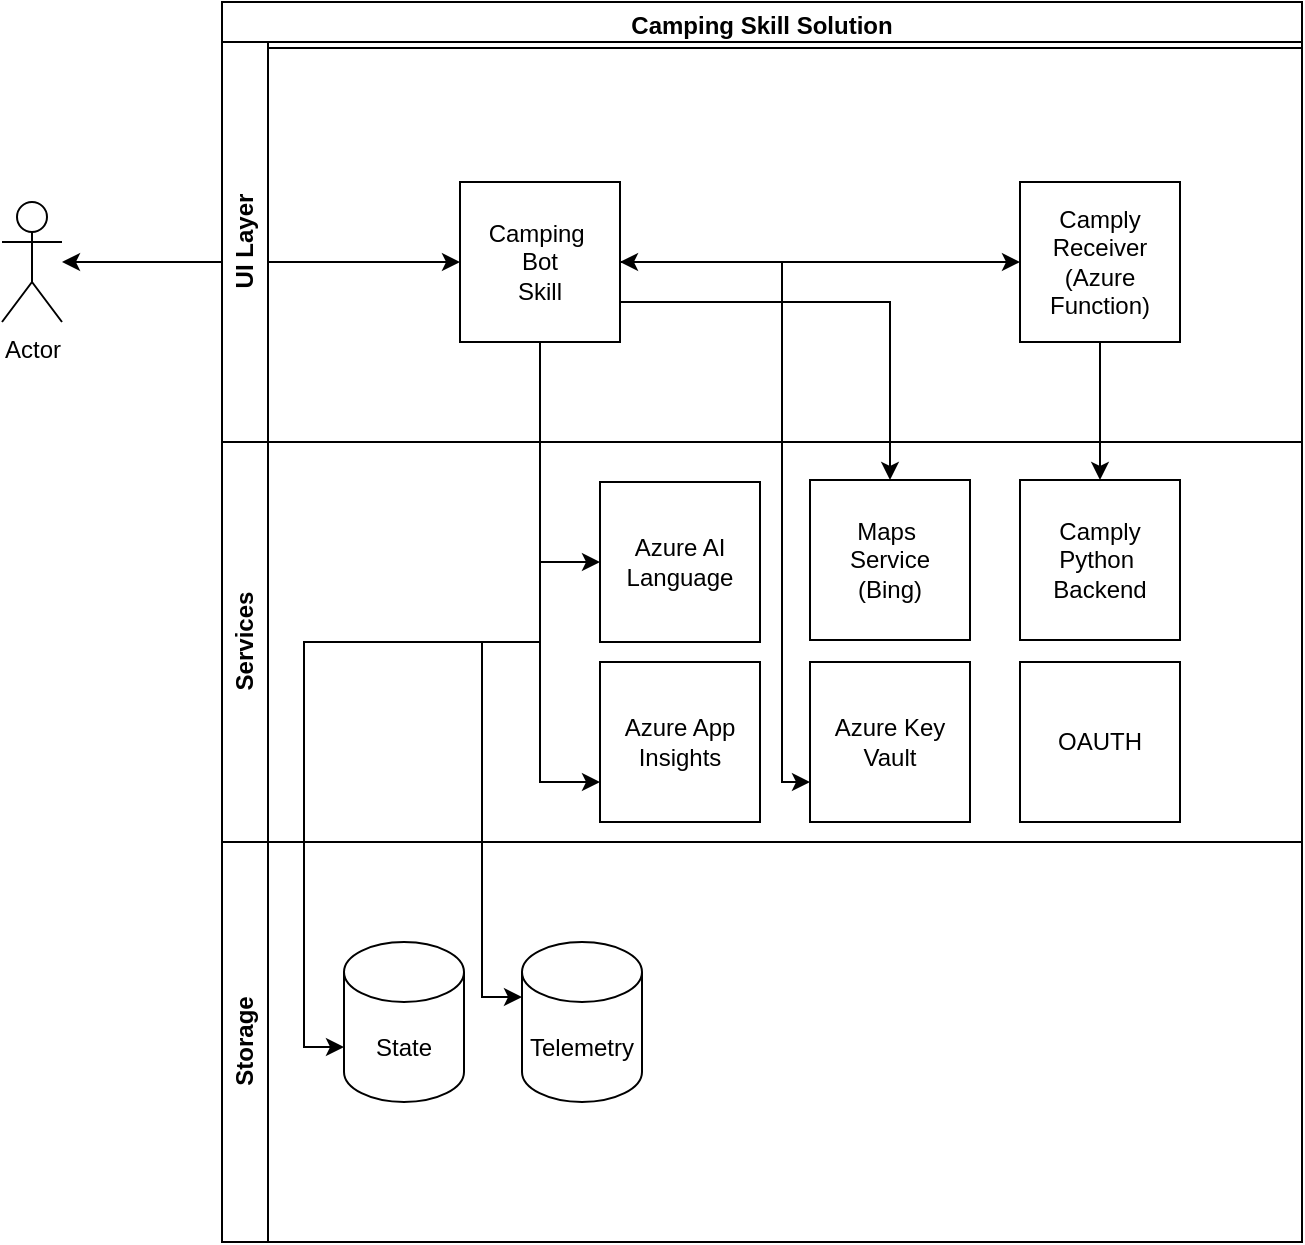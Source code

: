 <mxfile version="24.7.8">
  <diagram name="Page-1" id="t3Og4C455MdC-q9EuQs7">
    <mxGraphModel dx="786" dy="523" grid="1" gridSize="10" guides="1" tooltips="1" connect="1" arrows="1" fold="1" page="1" pageScale="1" pageWidth="850" pageHeight="1100" math="0" shadow="0">
      <root>
        <mxCell id="0" />
        <mxCell id="1" parent="0" />
        <mxCell id="W5rD-V6u1DY2A-7M9vGM-5" value="" style="edgeStyle=orthogonalEdgeStyle;rounded=0;orthogonalLoop=1;jettySize=auto;html=1;startArrow=classic;startFill=1;" edge="1" parent="1" source="W5rD-V6u1DY2A-7M9vGM-1" target="W5rD-V6u1DY2A-7M9vGM-4">
          <mxGeometry relative="1" as="geometry" />
        </mxCell>
        <mxCell id="W5rD-V6u1DY2A-7M9vGM-15" style="edgeStyle=orthogonalEdgeStyle;rounded=0;orthogonalLoop=1;jettySize=auto;html=1;entryX=0;entryY=0.5;entryDx=0;entryDy=0;exitX=0.5;exitY=1;exitDx=0;exitDy=0;" edge="1" parent="1" source="W5rD-V6u1DY2A-7M9vGM-1" target="W5rD-V6u1DY2A-7M9vGM-14">
          <mxGeometry relative="1" as="geometry">
            <mxPoint x="300" y="390" as="targetPoint" />
            <mxPoint x="260" y="210" as="sourcePoint" />
          </mxGeometry>
        </mxCell>
        <mxCell id="W5rD-V6u1DY2A-7M9vGM-17" style="edgeStyle=orthogonalEdgeStyle;rounded=0;orthogonalLoop=1;jettySize=auto;html=1;exitX=1;exitY=0.75;exitDx=0;exitDy=0;" edge="1" parent="1" source="W5rD-V6u1DY2A-7M9vGM-1" target="W5rD-V6u1DY2A-7M9vGM-16">
          <mxGeometry relative="1" as="geometry" />
        </mxCell>
        <mxCell id="W5rD-V6u1DY2A-7M9vGM-23" style="edgeStyle=orthogonalEdgeStyle;rounded=0;orthogonalLoop=1;jettySize=auto;html=1;entryX=0;entryY=0.75;entryDx=0;entryDy=0;" edge="1" parent="1" source="W5rD-V6u1DY2A-7M9vGM-1" target="W5rD-V6u1DY2A-7M9vGM-20">
          <mxGeometry relative="1" as="geometry" />
        </mxCell>
        <mxCell id="W5rD-V6u1DY2A-7M9vGM-24" style="edgeStyle=orthogonalEdgeStyle;rounded=0;orthogonalLoop=1;jettySize=auto;html=1;entryX=0;entryY=0.75;entryDx=0;entryDy=0;" edge="1" parent="1" source="W5rD-V6u1DY2A-7M9vGM-1" target="W5rD-V6u1DY2A-7M9vGM-21">
          <mxGeometry relative="1" as="geometry">
            <Array as="points">
              <mxPoint x="460" y="170" />
              <mxPoint x="460" y="430" />
            </Array>
          </mxGeometry>
        </mxCell>
        <mxCell id="W5rD-V6u1DY2A-7M9vGM-1" value="Camping&amp;nbsp;&lt;div&gt;Bot&lt;/div&gt;&lt;div&gt;Skill&lt;/div&gt;" style="whiteSpace=wrap;html=1;aspect=fixed;" vertex="1" parent="1">
          <mxGeometry x="299" y="130" width="80" height="80" as="geometry" />
        </mxCell>
        <mxCell id="W5rD-V6u1DY2A-7M9vGM-3" value="" style="edgeStyle=orthogonalEdgeStyle;rounded=0;orthogonalLoop=1;jettySize=auto;html=1;startArrow=classic;startFill=1;" edge="1" parent="1" source="W5rD-V6u1DY2A-7M9vGM-2" target="W5rD-V6u1DY2A-7M9vGM-1">
          <mxGeometry relative="1" as="geometry" />
        </mxCell>
        <mxCell id="W5rD-V6u1DY2A-7M9vGM-2" value="Actor" style="shape=umlActor;verticalLabelPosition=bottom;verticalAlign=top;html=1;outlineConnect=0;" vertex="1" parent="1">
          <mxGeometry x="70" y="140" width="30" height="60" as="geometry" />
        </mxCell>
        <mxCell id="W5rD-V6u1DY2A-7M9vGM-8" value="Camping Skill Solution" style="swimlane;whiteSpace=wrap;html=1;" vertex="1" parent="1">
          <mxGeometry x="180" y="40" width="540" height="620" as="geometry" />
        </mxCell>
        <mxCell id="W5rD-V6u1DY2A-7M9vGM-10" value="UI Layer" style="swimlane;horizontal=0;whiteSpace=wrap;html=1;" vertex="1" parent="W5rD-V6u1DY2A-7M9vGM-8">
          <mxGeometry y="20" width="540" height="200" as="geometry" />
        </mxCell>
        <mxCell id="W5rD-V6u1DY2A-7M9vGM-11" value="Services" style="swimlane;horizontal=0;whiteSpace=wrap;html=1;" vertex="1" parent="W5rD-V6u1DY2A-7M9vGM-8">
          <mxGeometry y="220" width="540" height="200" as="geometry" />
        </mxCell>
        <mxCell id="W5rD-V6u1DY2A-7M9vGM-4" value="Camply Receiver&lt;div&gt;(Azure&lt;/div&gt;&lt;div&gt;Function)&lt;/div&gt;" style="whiteSpace=wrap;html=1;aspect=fixed;" vertex="1" parent="W5rD-V6u1DY2A-7M9vGM-11">
          <mxGeometry x="399" y="-130" width="80" height="80" as="geometry" />
        </mxCell>
        <mxCell id="W5rD-V6u1DY2A-7M9vGM-7" value="" style="edgeStyle=orthogonalEdgeStyle;rounded=0;orthogonalLoop=1;jettySize=auto;html=1;exitX=0.5;exitY=1;exitDx=0;exitDy=0;" edge="1" parent="W5rD-V6u1DY2A-7M9vGM-11" source="W5rD-V6u1DY2A-7M9vGM-4" target="W5rD-V6u1DY2A-7M9vGM-6">
          <mxGeometry relative="1" as="geometry" />
        </mxCell>
        <mxCell id="W5rD-V6u1DY2A-7M9vGM-6" value="Camply Python&amp;nbsp;&lt;div&gt;Backend&lt;/div&gt;" style="whiteSpace=wrap;html=1;aspect=fixed;" vertex="1" parent="W5rD-V6u1DY2A-7M9vGM-11">
          <mxGeometry x="399" y="19" width="80" height="80" as="geometry" />
        </mxCell>
        <mxCell id="W5rD-V6u1DY2A-7M9vGM-14" value="Azure AI Language" style="whiteSpace=wrap;html=1;aspect=fixed;" vertex="1" parent="W5rD-V6u1DY2A-7M9vGM-11">
          <mxGeometry x="189" y="20" width="80" height="80" as="geometry" />
        </mxCell>
        <mxCell id="W5rD-V6u1DY2A-7M9vGM-16" value="Maps&amp;nbsp;&lt;div&gt;Service&lt;/div&gt;&lt;div&gt;(Bing)&lt;/div&gt;" style="whiteSpace=wrap;html=1;aspect=fixed;" vertex="1" parent="W5rD-V6u1DY2A-7M9vGM-11">
          <mxGeometry x="294" y="19" width="80" height="80" as="geometry" />
        </mxCell>
        <mxCell id="W5rD-V6u1DY2A-7M9vGM-20" value="Azure App Insights" style="whiteSpace=wrap;html=1;aspect=fixed;" vertex="1" parent="W5rD-V6u1DY2A-7M9vGM-11">
          <mxGeometry x="189" y="110" width="80" height="80" as="geometry" />
        </mxCell>
        <mxCell id="W5rD-V6u1DY2A-7M9vGM-21" value="Azure Key Vault" style="whiteSpace=wrap;html=1;aspect=fixed;" vertex="1" parent="W5rD-V6u1DY2A-7M9vGM-11">
          <mxGeometry x="294" y="110" width="80" height="80" as="geometry" />
        </mxCell>
        <mxCell id="W5rD-V6u1DY2A-7M9vGM-22" value="OAUTH" style="whiteSpace=wrap;html=1;aspect=fixed;" vertex="1" parent="W5rD-V6u1DY2A-7M9vGM-11">
          <mxGeometry x="399" y="110" width="80" height="80" as="geometry" />
        </mxCell>
        <mxCell id="W5rD-V6u1DY2A-7M9vGM-12" value="Storage" style="swimlane;horizontal=0;whiteSpace=wrap;html=1;" vertex="1" parent="1">
          <mxGeometry x="180" y="460" width="540" height="200" as="geometry" />
        </mxCell>
        <mxCell id="W5rD-V6u1DY2A-7M9vGM-9" value="State" style="shape=cylinder3;whiteSpace=wrap;html=1;boundedLbl=1;backgroundOutline=1;size=15;" vertex="1" parent="W5rD-V6u1DY2A-7M9vGM-12">
          <mxGeometry x="61" y="50" width="60" height="80" as="geometry" />
        </mxCell>
        <mxCell id="W5rD-V6u1DY2A-7M9vGM-26" value="Telemetry" style="shape=cylinder3;whiteSpace=wrap;html=1;boundedLbl=1;backgroundOutline=1;size=15;" vertex="1" parent="W5rD-V6u1DY2A-7M9vGM-12">
          <mxGeometry x="150" y="50" width="60" height="80" as="geometry" />
        </mxCell>
        <mxCell id="W5rD-V6u1DY2A-7M9vGM-13" style="edgeStyle=orthogonalEdgeStyle;rounded=0;orthogonalLoop=1;jettySize=auto;html=1;entryX=0;entryY=0;entryDx=0;entryDy=52.5;entryPerimeter=0;" edge="1" parent="1" source="W5rD-V6u1DY2A-7M9vGM-1" target="W5rD-V6u1DY2A-7M9vGM-9">
          <mxGeometry relative="1" as="geometry" />
        </mxCell>
        <mxCell id="W5rD-V6u1DY2A-7M9vGM-27" style="edgeStyle=orthogonalEdgeStyle;rounded=0;orthogonalLoop=1;jettySize=auto;html=1;entryX=0;entryY=0;entryDx=0;entryDy=27.5;entryPerimeter=0;" edge="1" parent="1" source="W5rD-V6u1DY2A-7M9vGM-1" target="W5rD-V6u1DY2A-7M9vGM-26">
          <mxGeometry relative="1" as="geometry" />
        </mxCell>
      </root>
    </mxGraphModel>
  </diagram>
</mxfile>
